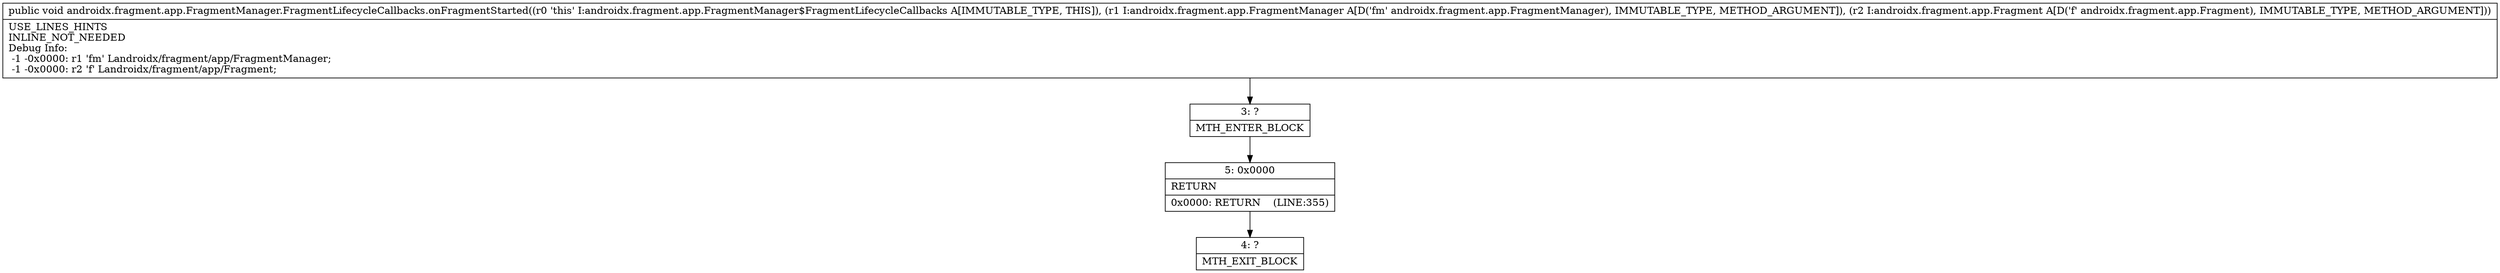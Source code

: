 digraph "CFG forandroidx.fragment.app.FragmentManager.FragmentLifecycleCallbacks.onFragmentStarted(Landroidx\/fragment\/app\/FragmentManager;Landroidx\/fragment\/app\/Fragment;)V" {
Node_3 [shape=record,label="{3\:\ ?|MTH_ENTER_BLOCK\l}"];
Node_5 [shape=record,label="{5\:\ 0x0000|RETURN\l|0x0000: RETURN    (LINE:355)\l}"];
Node_4 [shape=record,label="{4\:\ ?|MTH_EXIT_BLOCK\l}"];
MethodNode[shape=record,label="{public void androidx.fragment.app.FragmentManager.FragmentLifecycleCallbacks.onFragmentStarted((r0 'this' I:androidx.fragment.app.FragmentManager$FragmentLifecycleCallbacks A[IMMUTABLE_TYPE, THIS]), (r1 I:androidx.fragment.app.FragmentManager A[D('fm' androidx.fragment.app.FragmentManager), IMMUTABLE_TYPE, METHOD_ARGUMENT]), (r2 I:androidx.fragment.app.Fragment A[D('f' androidx.fragment.app.Fragment), IMMUTABLE_TYPE, METHOD_ARGUMENT]))  | USE_LINES_HINTS\lINLINE_NOT_NEEDED\lDebug Info:\l  \-1 \-0x0000: r1 'fm' Landroidx\/fragment\/app\/FragmentManager;\l  \-1 \-0x0000: r2 'f' Landroidx\/fragment\/app\/Fragment;\l}"];
MethodNode -> Node_3;Node_3 -> Node_5;
Node_5 -> Node_4;
}

